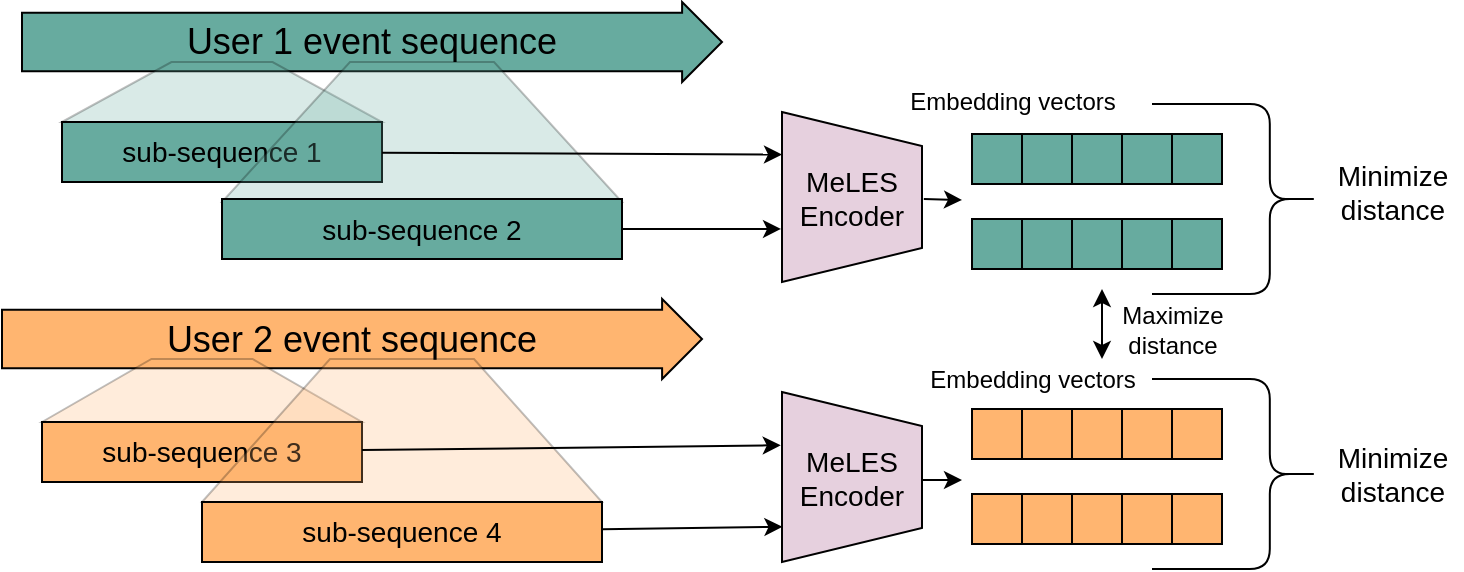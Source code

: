 <mxfile version="12.4.2" type="device" pages="1"><diagram id="qXZdeDOi38o7IbvTU-XF" name="Page-1"><mxGraphModel dx="873" dy="680" grid="1" gridSize="10" guides="1" tooltips="1" connect="1" arrows="1" fold="1" page="0" pageScale="1" pageWidth="827" pageHeight="1169" math="0" shadow="0"><root><mxCell id="0"/><mxCell id="1" parent="0"/><mxCell id="RrBjnwMtPPBnvzxSmnWt-24" value="&lt;font style=&quot;font-size: 18px&quot;&gt;User 1 event sequence&lt;/font&gt;" style="shape=singleArrow;whiteSpace=wrap;html=1;fillColor=#67AB9F;arrowWidth=0.733;arrowSize=0.057;shadow=0;" parent="1" vertex="1"><mxGeometry x="60" y="40" width="350" height="40" as="geometry"/></mxCell><mxCell id="RrBjnwMtPPBnvzxSmnWt-38" value="" style="shape=trapezoid;perimeter=trapezoidPerimeter;whiteSpace=wrap;html=1;fillColor=#67AB9F;size=0.342;opacity=25;shadow=0;" parent="1" vertex="1"><mxGeometry x="80" y="70" width="160" height="30" as="geometry"/></mxCell><mxCell id="RrBjnwMtPPBnvzxSmnWt-25" value="&lt;font style=&quot;font-size: 14px&quot;&gt;sub-sequence 1&lt;/font&gt;" style="rounded=0;whiteSpace=wrap;html=1;fillColor=#67AB9F;shadow=0;" parent="1" vertex="1"><mxGeometry x="80" y="100" width="160" height="30" as="geometry"/></mxCell><mxCell id="RrBjnwMtPPBnvzxSmnWt-39" value="" style="shape=trapezoid;perimeter=trapezoidPerimeter;whiteSpace=wrap;html=1;fillColor=#67AB9F;size=0.32;opacity=25;shadow=0;" parent="1" vertex="1"><mxGeometry x="160" y="70" width="200" height="70" as="geometry"/></mxCell><mxCell id="RrBjnwMtPPBnvzxSmnWt-26" value="&lt;span style=&quot;font-size: 14px ; white-space: normal&quot;&gt;sub-sequence 2&lt;/span&gt;" style="rounded=0;whiteSpace=wrap;html=1;fillColor=#67AB9F;shadow=0;" parent="1" vertex="1"><mxGeometry x="160" y="138.5" width="200" height="30" as="geometry"/></mxCell><mxCell id="RrBjnwMtPPBnvzxSmnWt-42" value="&lt;font style=&quot;font-size: 14px&quot;&gt;MeLES&lt;br&gt;Encoder&lt;/font&gt;" style="shape=trapezoid;perimeter=trapezoidPerimeter;whiteSpace=wrap;html=1;fillColor=#E6D0DE;direction=south;" parent="1" vertex="1"><mxGeometry x="440" y="95" width="70" height="85" as="geometry"/></mxCell><mxCell id="RrBjnwMtPPBnvzxSmnWt-43" value="" style="endArrow=classic;html=1;entryX=0.25;entryY=1;entryDx=0;entryDy=0;jumpStyle=none;" parent="1" source="RrBjnwMtPPBnvzxSmnWt-25" target="RrBjnwMtPPBnvzxSmnWt-42" edge="1"><mxGeometry width="50" height="50" relative="1" as="geometry"><mxPoint x="60" y="360" as="sourcePoint"/><mxPoint x="440" y="111" as="targetPoint"/></mxGeometry></mxCell><mxCell id="RrBjnwMtPPBnvzxSmnWt-44" value="" style="endArrow=classic;html=1;exitX=1;exitY=0.5;exitDx=0;exitDy=0;entryX=0.688;entryY=1.007;entryDx=0;entryDy=0;entryPerimeter=0;" parent="1" source="RrBjnwMtPPBnvzxSmnWt-26" target="RrBjnwMtPPBnvzxSmnWt-42" edge="1"><mxGeometry width="50" height="50" relative="1" as="geometry"><mxPoint x="250" y="144.798" as="sourcePoint"/><mxPoint x="441" y="153" as="targetPoint"/></mxGeometry></mxCell><mxCell id="RrBjnwMtPPBnvzxSmnWt-49" value="" style="whiteSpace=wrap;html=1;aspect=fixed;fillColor=#67AB9F;" parent="1" vertex="1"><mxGeometry x="535" y="106" width="25" height="25" as="geometry"/></mxCell><mxCell id="RrBjnwMtPPBnvzxSmnWt-50" value="" style="whiteSpace=wrap;html=1;aspect=fixed;fillColor=#67AB9F;" parent="1" vertex="1"><mxGeometry x="560" y="106" width="25" height="25" as="geometry"/></mxCell><mxCell id="RrBjnwMtPPBnvzxSmnWt-51" value="" style="whiteSpace=wrap;html=1;aspect=fixed;fillColor=#67AB9F;" parent="1" vertex="1"><mxGeometry x="585" y="106" width="25" height="25" as="geometry"/></mxCell><mxCell id="RrBjnwMtPPBnvzxSmnWt-52" value="" style="whiteSpace=wrap;html=1;aspect=fixed;fillColor=#67AB9F;" parent="1" vertex="1"><mxGeometry x="610" y="106" width="25" height="25" as="geometry"/></mxCell><mxCell id="RrBjnwMtPPBnvzxSmnWt-53" value="" style="whiteSpace=wrap;html=1;aspect=fixed;fillColor=#67AB9F;" parent="1" vertex="1"><mxGeometry x="635" y="106" width="25" height="25" as="geometry"/></mxCell><mxCell id="RrBjnwMtPPBnvzxSmnWt-54" value="" style="whiteSpace=wrap;html=1;aspect=fixed;fillColor=#67AB9F;" parent="1" vertex="1"><mxGeometry x="535" y="148.5" width="25" height="25" as="geometry"/></mxCell><mxCell id="RrBjnwMtPPBnvzxSmnWt-55" value="" style="whiteSpace=wrap;html=1;aspect=fixed;fillColor=#67AB9F;" parent="1" vertex="1"><mxGeometry x="560" y="148.5" width="25" height="25" as="geometry"/></mxCell><mxCell id="RrBjnwMtPPBnvzxSmnWt-56" value="" style="whiteSpace=wrap;html=1;aspect=fixed;fillColor=#67AB9F;" parent="1" vertex="1"><mxGeometry x="585" y="148.5" width="25" height="25" as="geometry"/></mxCell><mxCell id="RrBjnwMtPPBnvzxSmnWt-57" value="" style="whiteSpace=wrap;html=1;aspect=fixed;fillColor=#67AB9F;" parent="1" vertex="1"><mxGeometry x="610" y="148.5" width="25" height="25" as="geometry"/></mxCell><mxCell id="RrBjnwMtPPBnvzxSmnWt-58" value="" style="whiteSpace=wrap;html=1;aspect=fixed;fillColor=#67AB9F;" parent="1" vertex="1"><mxGeometry x="635" y="148.5" width="25" height="25" as="geometry"/></mxCell><mxCell id="RrBjnwMtPPBnvzxSmnWt-69" value="" style="shape=curlyBracket;whiteSpace=wrap;html=1;rounded=1;fillColor=#FFCC99;direction=west;size=0.307;" parent="1" vertex="1"><mxGeometry x="625" y="91" width="85" height="95" as="geometry"/></mxCell><mxCell id="RrBjnwMtPPBnvzxSmnWt-73" value="&lt;font style=&quot;font-size: 18px&quot;&gt;User 2 event sequence&lt;/font&gt;" style="shape=singleArrow;whiteSpace=wrap;html=1;fillColor=#FFB570;arrowWidth=0.733;arrowSize=0.057;" parent="1" vertex="1"><mxGeometry x="50" y="188.5" width="350" height="40" as="geometry"/></mxCell><mxCell id="RrBjnwMtPPBnvzxSmnWt-74" value="" style="shape=trapezoid;perimeter=trapezoidPerimeter;whiteSpace=wrap;html=1;fillColor=#FFB570;size=0.342;opacity=25;" parent="1" vertex="1"><mxGeometry x="70" y="218.5" width="160" height="31.5" as="geometry"/></mxCell><mxCell id="RrBjnwMtPPBnvzxSmnWt-75" value="&lt;span style=&quot;font-size: 14px ; white-space: normal&quot;&gt;sub-sequence 3&lt;/span&gt;" style="rounded=0;whiteSpace=wrap;html=1;fillColor=#FFB570;" parent="1" vertex="1"><mxGeometry x="70" y="250" width="160" height="30" as="geometry"/></mxCell><mxCell id="RrBjnwMtPPBnvzxSmnWt-76" value="" style="shape=trapezoid;perimeter=trapezoidPerimeter;whiteSpace=wrap;html=1;fillColor=#FFB570;size=0.32;opacity=25;" parent="1" vertex="1"><mxGeometry x="150" y="218.5" width="200" height="71.5" as="geometry"/></mxCell><mxCell id="RrBjnwMtPPBnvzxSmnWt-77" value="&lt;span style=&quot;font-size: 14px ; white-space: normal&quot;&gt;sub-sequence 4&lt;/span&gt;" style="rounded=0;whiteSpace=wrap;html=1;fillColor=#FFB570;" parent="1" vertex="1"><mxGeometry x="150" y="290" width="200" height="30" as="geometry"/></mxCell><mxCell id="RrBjnwMtPPBnvzxSmnWt-78" value="&lt;font style=&quot;font-size: 14px&quot;&gt;MeLES Encoder&lt;/font&gt;" style="shape=trapezoid;perimeter=trapezoidPerimeter;whiteSpace=wrap;html=1;fillColor=#E6D0DE;direction=south;" parent="1" vertex="1"><mxGeometry x="440" y="235" width="70" height="85" as="geometry"/></mxCell><mxCell id="RrBjnwMtPPBnvzxSmnWt-79" value="" style="endArrow=classic;html=1;entryX=0.313;entryY=1.009;entryDx=0;entryDy=0;entryPerimeter=0;" parent="1" source="RrBjnwMtPPBnvzxSmnWt-75" target="RrBjnwMtPPBnvzxSmnWt-78" edge="1"><mxGeometry width="50" height="50" relative="1" as="geometry"><mxPoint x="50" y="530" as="sourcePoint"/><mxPoint x="620" y="220" as="targetPoint"/></mxGeometry></mxCell><mxCell id="RrBjnwMtPPBnvzxSmnWt-80" value="" style="endArrow=classic;html=1;entryX=0.793;entryY=0.997;entryDx=0;entryDy=0;entryPerimeter=0;" parent="1" source="RrBjnwMtPPBnvzxSmnWt-77" target="RrBjnwMtPPBnvzxSmnWt-78" edge="1"><mxGeometry width="50" height="50" relative="1" as="geometry"><mxPoint x="240" y="314.798" as="sourcePoint"/><mxPoint x="556.99" y="314" as="targetPoint"/></mxGeometry></mxCell><mxCell id="RrBjnwMtPPBnvzxSmnWt-81" value="" style="whiteSpace=wrap;html=1;aspect=fixed;fillColor=#FFB570;" parent="1" vertex="1"><mxGeometry x="535" y="243.5" width="25" height="25" as="geometry"/></mxCell><mxCell id="RrBjnwMtPPBnvzxSmnWt-82" value="" style="whiteSpace=wrap;html=1;aspect=fixed;fillColor=#FFB570;" parent="1" vertex="1"><mxGeometry x="560" y="243.5" width="25" height="25" as="geometry"/></mxCell><mxCell id="RrBjnwMtPPBnvzxSmnWt-83" value="" style="whiteSpace=wrap;html=1;aspect=fixed;fillColor=#FFB570;" parent="1" vertex="1"><mxGeometry x="585" y="243.5" width="25" height="25" as="geometry"/></mxCell><mxCell id="RrBjnwMtPPBnvzxSmnWt-84" value="" style="whiteSpace=wrap;html=1;aspect=fixed;fillColor=#FFB570;" parent="1" vertex="1"><mxGeometry x="610" y="243.5" width="25" height="25" as="geometry"/></mxCell><mxCell id="RrBjnwMtPPBnvzxSmnWt-85" value="" style="whiteSpace=wrap;html=1;aspect=fixed;fillColor=#FFB570;" parent="1" vertex="1"><mxGeometry x="635" y="243.5" width="25" height="25" as="geometry"/></mxCell><mxCell id="RrBjnwMtPPBnvzxSmnWt-86" value="" style="whiteSpace=wrap;html=1;aspect=fixed;fillColor=#FFB570;" parent="1" vertex="1"><mxGeometry x="535" y="286" width="25" height="25" as="geometry"/></mxCell><mxCell id="RrBjnwMtPPBnvzxSmnWt-87" value="" style="whiteSpace=wrap;html=1;aspect=fixed;fillColor=#FFB570;" parent="1" vertex="1"><mxGeometry x="560" y="286" width="25" height="25" as="geometry"/></mxCell><mxCell id="RrBjnwMtPPBnvzxSmnWt-88" value="" style="whiteSpace=wrap;html=1;aspect=fixed;fillColor=#FFB570;" parent="1" vertex="1"><mxGeometry x="585" y="286" width="25" height="25" as="geometry"/></mxCell><mxCell id="RrBjnwMtPPBnvzxSmnWt-89" value="" style="whiteSpace=wrap;html=1;aspect=fixed;fillColor=#FFB570;" parent="1" vertex="1"><mxGeometry x="610" y="286" width="25" height="25" as="geometry"/></mxCell><mxCell id="RrBjnwMtPPBnvzxSmnWt-90" value="" style="whiteSpace=wrap;html=1;aspect=fixed;fillColor=#FFB570;" parent="1" vertex="1"><mxGeometry x="635" y="286" width="25" height="25" as="geometry"/></mxCell><mxCell id="RrBjnwMtPPBnvzxSmnWt-92" value="&lt;font style=&quot;font-size: 14px&quot;&gt;Minimize&lt;br&gt;distance&lt;/font&gt;" style="text;html=1;align=center;verticalAlign=middle;resizable=0;points=[];autosize=1;" parent="1" vertex="1"><mxGeometry x="710" y="115" width="70" height="40" as="geometry"/></mxCell><mxCell id="RrBjnwMtPPBnvzxSmnWt-94" value="" style="endArrow=classic;html=1;exitX=0.512;exitY=-0.013;exitDx=0;exitDy=0;anchorPointDirection=1;exitPerimeter=0;" parent="1" source="RrBjnwMtPPBnvzxSmnWt-42" edge="1"><mxGeometry width="50" height="50" relative="1" as="geometry"><mxPoint x="370" y="186.389" as="sourcePoint"/><mxPoint x="530" y="139" as="targetPoint"/></mxGeometry></mxCell><mxCell id="RrBjnwMtPPBnvzxSmnWt-95" value="" style="endArrow=classic;html=1;" parent="1" edge="1"><mxGeometry width="50" height="50" relative="1" as="geometry"><mxPoint x="510" y="279" as="sourcePoint"/><mxPoint x="530" y="279" as="targetPoint"/></mxGeometry></mxCell><mxCell id="RrBjnwMtPPBnvzxSmnWt-103" value="Maximize&lt;br&gt;distance" style="text;html=1;align=center;verticalAlign=middle;resizable=0;points=[];autosize=1;" parent="1" vertex="1"><mxGeometry x="600" y="188.5" width="70" height="30" as="geometry"/></mxCell><mxCell id="RrBjnwMtPPBnvzxSmnWt-104" value="&lt;font style=&quot;font-size: 14px&quot;&gt;Minimize&lt;br&gt;distance&lt;/font&gt;" style="text;html=1;align=center;verticalAlign=middle;resizable=0;points=[];autosize=1;" parent="1" vertex="1"><mxGeometry x="710" y="256" width="70" height="40" as="geometry"/></mxCell><mxCell id="RrBjnwMtPPBnvzxSmnWt-105" value="" style="shape=curlyBracket;whiteSpace=wrap;html=1;rounded=1;fillColor=#FFCC99;direction=west;size=0.307;" parent="1" vertex="1"><mxGeometry x="625" y="228.5" width="85" height="95" as="geometry"/></mxCell><mxCell id="RrBjnwMtPPBnvzxSmnWt-106" value="Embedding vectors" style="text;html=1;align=center;verticalAlign=middle;resizable=0;points=[];autosize=1;" parent="1" vertex="1"><mxGeometry x="495" y="80" width="120" height="20" as="geometry"/></mxCell><mxCell id="RrBjnwMtPPBnvzxSmnWt-107" value="Embedding vectors" style="text;html=1;align=center;verticalAlign=middle;resizable=0;points=[];autosize=1;" parent="1" vertex="1"><mxGeometry x="505" y="218.5" width="120" height="20" as="geometry"/></mxCell><mxCell id="30_S61nDTjpo87SG5v0w-9" value="" style="endArrow=classic;startArrow=classic;html=1;" edge="1" parent="1"><mxGeometry width="50" height="50" relative="1" as="geometry"><mxPoint x="600" y="218.5" as="sourcePoint"/><mxPoint x="600" y="183.5" as="targetPoint"/></mxGeometry></mxCell></root></mxGraphModel></diagram></mxfile>